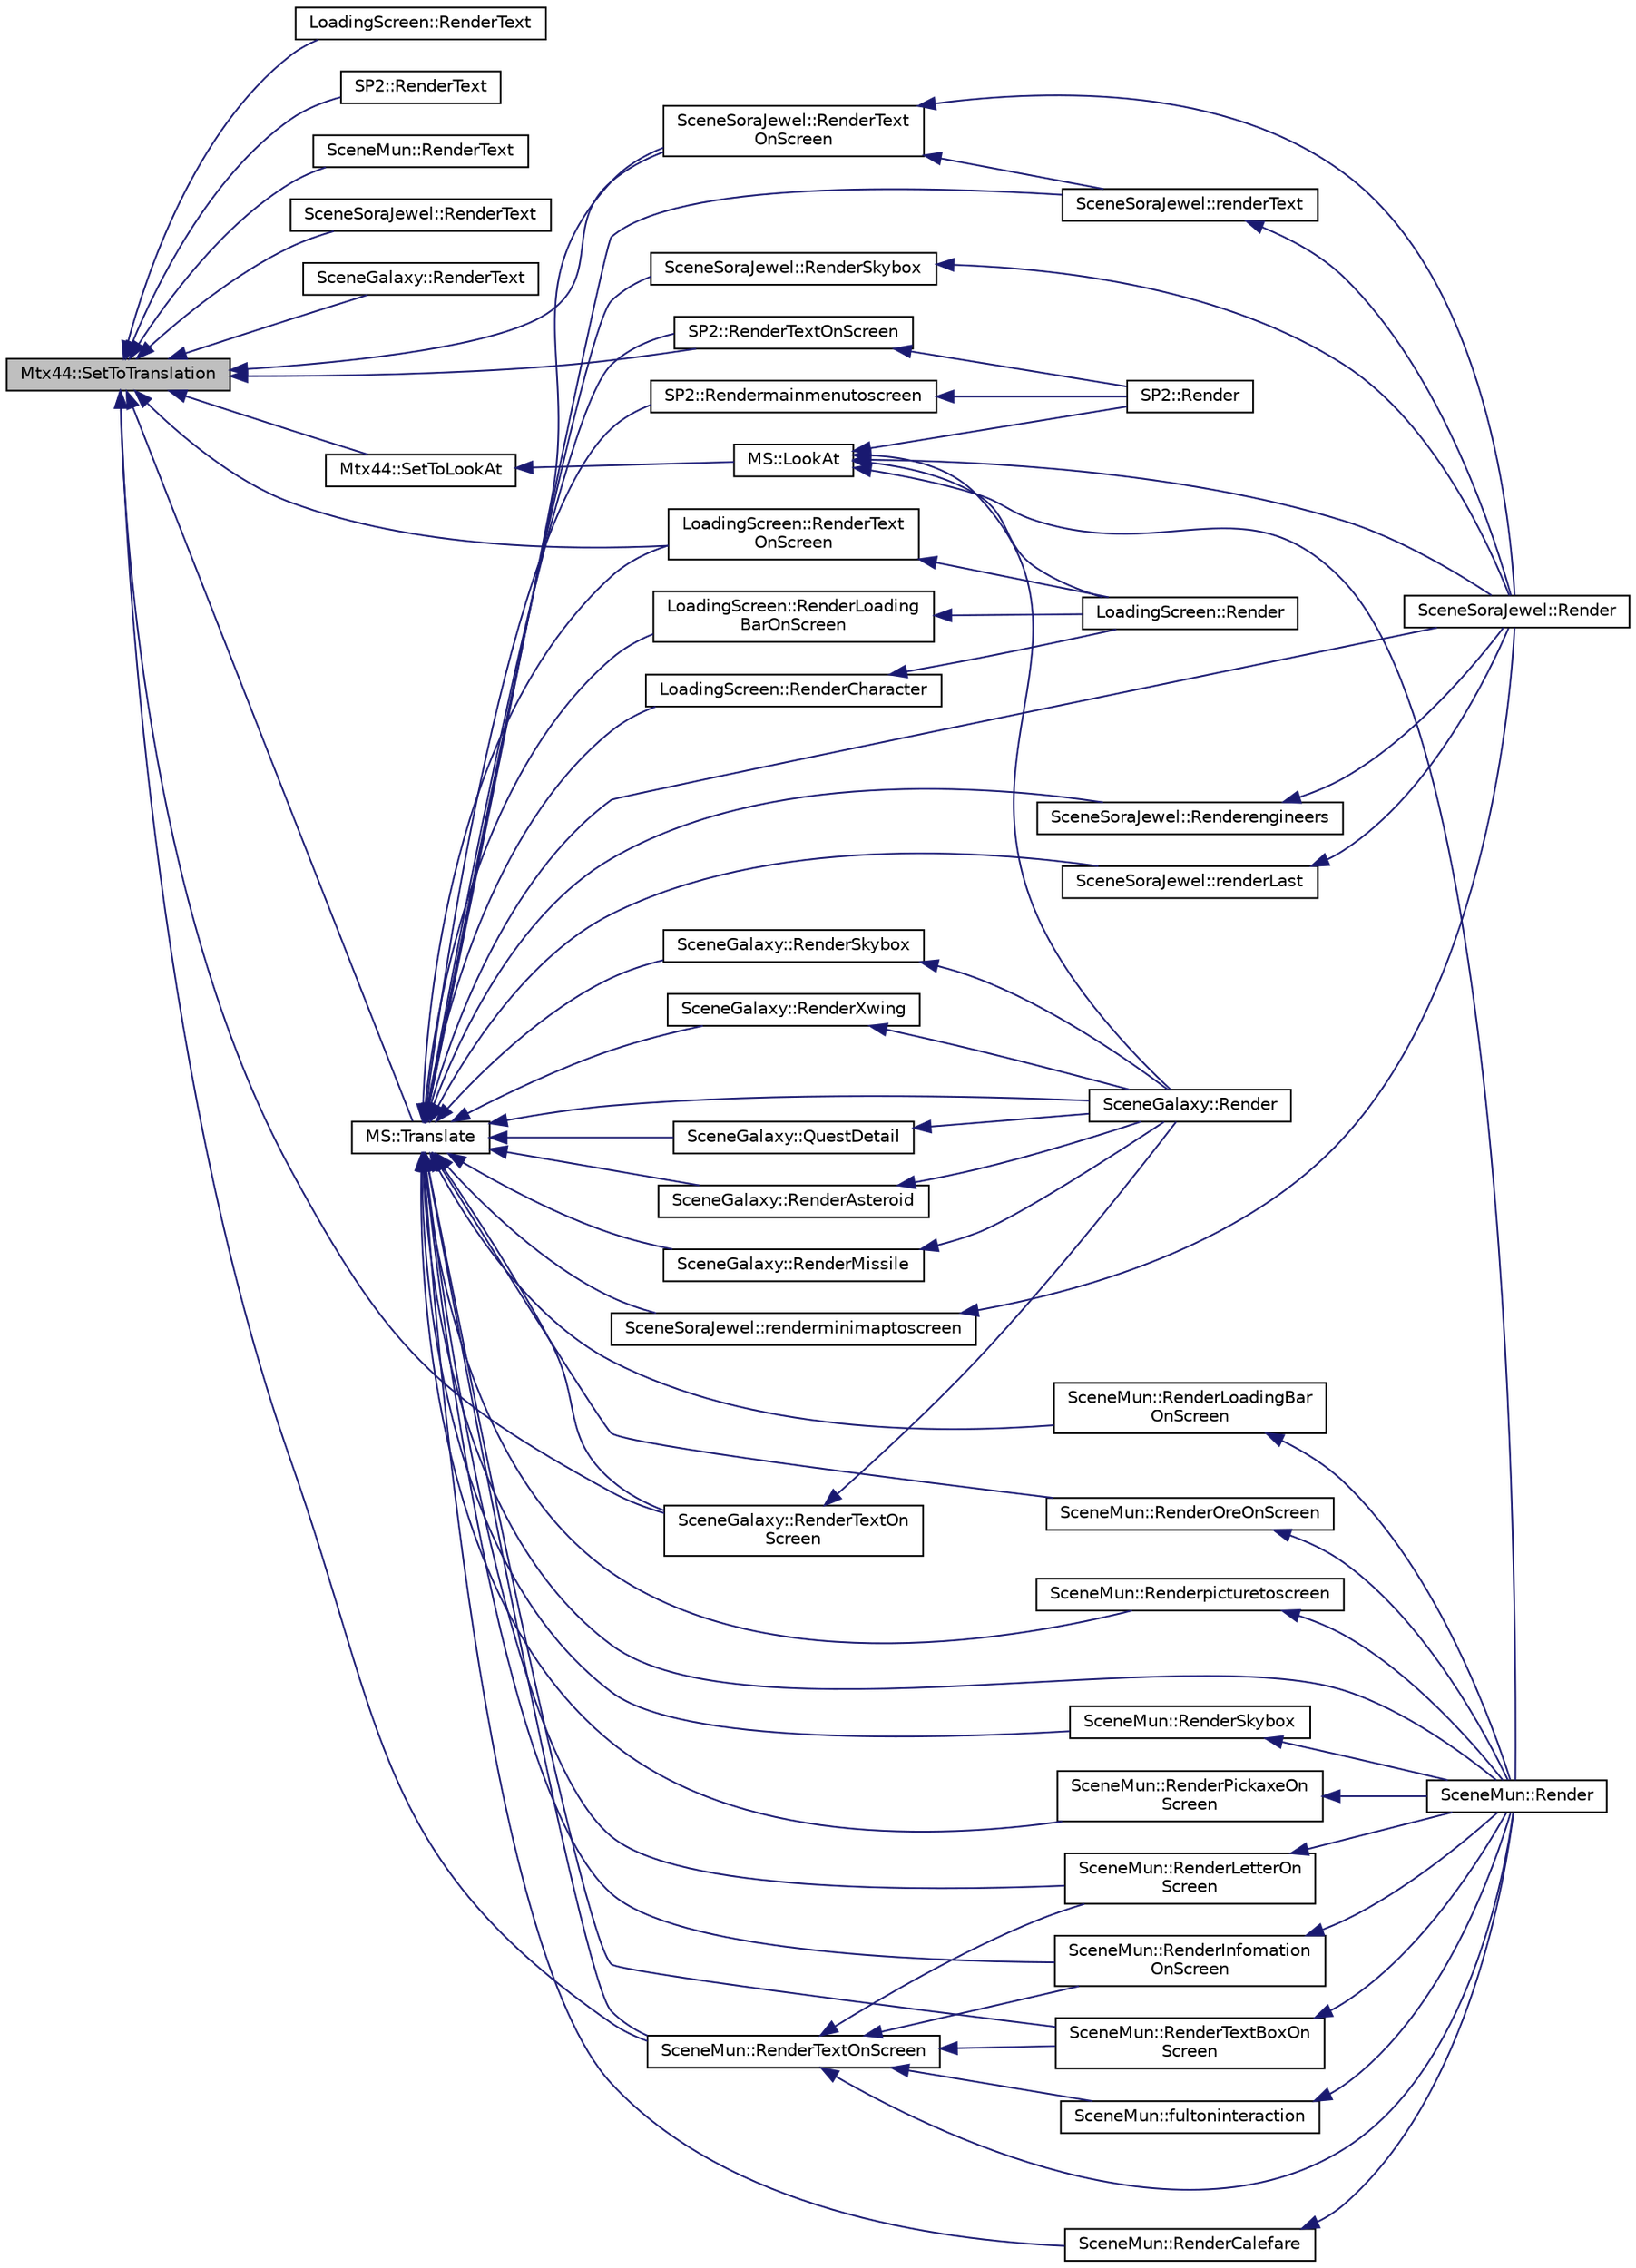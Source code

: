digraph "Mtx44::SetToTranslation"
{
  bgcolor="transparent";
  edge [fontname="Helvetica",fontsize="10",labelfontname="Helvetica",labelfontsize="10"];
  node [fontname="Helvetica",fontsize="10",shape=record];
  rankdir="LR";
  Node1 [label="Mtx44::SetToTranslation",height=0.2,width=0.4,color="black", fillcolor="grey75", style="filled", fontcolor="black"];
  Node1 -> Node2 [dir="back",color="midnightblue",fontsize="10",style="solid",fontname="Helvetica"];
  Node2 [label="LoadingScreen::RenderText",height=0.2,width=0.4,color="black",URL="$classLoadingScreen.html#a4fe97242b309801cef36ddb6c27aa33f",tooltip="Render Text Mesh. "];
  Node1 -> Node3 [dir="back",color="midnightblue",fontsize="10",style="solid",fontname="Helvetica"];
  Node3 [label="SP2::RenderText",height=0.2,width=0.4,color="black",URL="$classSP2.html#ab49c40d25cc25c6272e7943708a1867e",tooltip="Render Text Mesh. "];
  Node1 -> Node4 [dir="back",color="midnightblue",fontsize="10",style="solid",fontname="Helvetica"];
  Node4 [label="SceneMun::RenderText",height=0.2,width=0.4,color="black",URL="$classSceneMun.html#a1d77b180a95350c38686a2c14cc61f8c",tooltip="Renders text. "];
  Node1 -> Node5 [dir="back",color="midnightblue",fontsize="10",style="solid",fontname="Helvetica"];
  Node5 [label="SceneSoraJewel::RenderText",height=0.2,width=0.4,color="black",URL="$classSceneSoraJewel.html#aa2fff408d71b1367a1a40577b379b48e",tooltip="Render Text in the world space. "];
  Node1 -> Node6 [dir="back",color="midnightblue",fontsize="10",style="solid",fontname="Helvetica"];
  Node6 [label="SceneGalaxy::RenderText",height=0.2,width=0.4,color="black",URL="$classSceneGalaxy.html#a5928cf3f1666186f2f5506c8cef5c222",tooltip="SceneGalaxy RenderText function. "];
  Node1 -> Node7 [dir="back",color="midnightblue",fontsize="10",style="solid",fontname="Helvetica"];
  Node7 [label="LoadingScreen::RenderText\lOnScreen",height=0.2,width=0.4,color="black",URL="$classLoadingScreen.html#a2d9b6a7c706cf6986681680c4fe1347e",tooltip="Render Text Mesh on screen. "];
  Node7 -> Node8 [dir="back",color="midnightblue",fontsize="10",style="solid",fontname="Helvetica"];
  Node8 [label="LoadingScreen::Render",height=0.2,width=0.4,color="black",URL="$classLoadingScreen.html#a9325ad1fb08d5103eceefefe7cb1d316",tooltip="LoadingScreen main render function to render everything. "];
  Node1 -> Node9 [dir="back",color="midnightblue",fontsize="10",style="solid",fontname="Helvetica"];
  Node9 [label="SP2::RenderTextOnScreen",height=0.2,width=0.4,color="black",URL="$classSP2.html#ab642469a9e89925dafd3055a79b65cda",tooltip="Render Text Mesh on screen. "];
  Node9 -> Node10 [dir="back",color="midnightblue",fontsize="10",style="solid",fontname="Helvetica"];
  Node10 [label="SP2::Render",height=0.2,width=0.4,color="black",URL="$classSP2.html#a90159ea511cadcc99364c6f75d108a71",tooltip="SP2 main render function to render everything. "];
  Node1 -> Node11 [dir="back",color="midnightblue",fontsize="10",style="solid",fontname="Helvetica"];
  Node11 [label="SceneMun::RenderTextOnScreen",height=0.2,width=0.4,color="black",URL="$classSceneMun.html#aef2a871e94d3959496b6861918a7cfb9",tooltip="To render the texts on screen. "];
  Node11 -> Node12 [dir="back",color="midnightblue",fontsize="10",style="solid",fontname="Helvetica"];
  Node12 [label="SceneMun::Render",height=0.2,width=0.4,color="black",URL="$classSceneMun.html#aa953e0eaad928335a38aefe9df1021a6",tooltip="SceneMun&#39;s main render function. "];
  Node11 -> Node13 [dir="back",color="midnightblue",fontsize="10",style="solid",fontname="Helvetica"];
  Node13 [label="SceneMun::fultoninteraction",height=0.2,width=0.4,color="black",URL="$classSceneMun.html#aad2e9cc76f3cf7ae6c8c54288177b798",tooltip="Function that allows the extraction of NPCs from the map, sending them into the air. "];
  Node13 -> Node12 [dir="back",color="midnightblue",fontsize="10",style="solid",fontname="Helvetica"];
  Node11 -> Node14 [dir="back",color="midnightblue",fontsize="10",style="solid",fontname="Helvetica"];
  Node14 [label="SceneMun::RenderTextBoxOn\lScreen",height=0.2,width=0.4,color="black",URL="$classSceneMun.html#a39f4e2b8b18cd27b652e194e62a2e813",tooltip="Function that renders the textbox around the Texts. "];
  Node14 -> Node12 [dir="back",color="midnightblue",fontsize="10",style="solid",fontname="Helvetica"];
  Node11 -> Node15 [dir="back",color="midnightblue",fontsize="10",style="solid",fontname="Helvetica"];
  Node15 [label="SceneMun::RenderLetterOn\lScreen",height=0.2,width=0.4,color="black",URL="$classSceneMun.html#aa829350a783d56e436ccc3bd6354637d",tooltip="Function that renders the letter on screen when the interaction of recieving a letter. "];
  Node15 -> Node12 [dir="back",color="midnightblue",fontsize="10",style="solid",fontname="Helvetica"];
  Node11 -> Node16 [dir="back",color="midnightblue",fontsize="10",style="solid",fontname="Helvetica"];
  Node16 [label="SceneMun::RenderInfomation\lOnScreen",height=0.2,width=0.4,color="black",URL="$classSceneMun.html#a44fda537867e6ffe37a62e3c376dcaca",tooltip="Function that renders some texts when certain interactions are done. "];
  Node16 -> Node12 [dir="back",color="midnightblue",fontsize="10",style="solid",fontname="Helvetica"];
  Node1 -> Node17 [dir="back",color="midnightblue",fontsize="10",style="solid",fontname="Helvetica"];
  Node17 [label="SceneSoraJewel::RenderText\lOnScreen",height=0.2,width=0.4,color="black",URL="$classSceneSoraJewel.html#adc10e31e9c3c6c2c1861c1ee9a0757a7",tooltip="Renders text to the screen. "];
  Node17 -> Node18 [dir="back",color="midnightblue",fontsize="10",style="solid",fontname="Helvetica"];
  Node18 [label="SceneSoraJewel::Render",height=0.2,width=0.4,color="black",URL="$classSceneSoraJewel.html#a5609b1a03e5d60a01ac655e2f10bcfc9",tooltip="This function is the main and is responsible for getting the OBJ and or mesh to the sccene..."];
  Node17 -> Node19 [dir="back",color="midnightblue",fontsize="10",style="solid",fontname="Helvetica"];
  Node19 [label="SceneSoraJewel::renderText",height=0.2,width=0.4,color="black",URL="$classSceneSoraJewel.html#ac312f866a381cefeb0459b514a09af31",tooltip="This function renders the textbox and the chat. "];
  Node19 -> Node18 [dir="back",color="midnightblue",fontsize="10",style="solid",fontname="Helvetica"];
  Node1 -> Node20 [dir="back",color="midnightblue",fontsize="10",style="solid",fontname="Helvetica"];
  Node20 [label="SceneGalaxy::RenderTextOn\lScreen",height=0.2,width=0.4,color="black",URL="$classSceneGalaxy.html#a324c90773b62e2ad566d45f932fc7a53",tooltip="SceneGalaxy RenderTextOnScreen function. "];
  Node20 -> Node21 [dir="back",color="midnightblue",fontsize="10",style="solid",fontname="Helvetica"];
  Node21 [label="SceneGalaxy::Render",height=0.2,width=0.4,color="black",URL="$classSceneGalaxy.html#a08eb5a414e64d7dca3a14f1d6d48855a",tooltip="SceneGalaxy Render function. "];
  Node1 -> Node22 [dir="back",color="midnightblue",fontsize="10",style="solid",fontname="Helvetica"];
  Node22 [label="Mtx44::SetToLookAt",height=0.2,width=0.4,color="black",URL="$classMtx44.html#a7c3d2d30d9ed5bfca2ba97d0e570930f",tooltip="Set matrix to be a lookat matrix. "];
  Node22 -> Node23 [dir="back",color="midnightblue",fontsize="10",style="solid",fontname="Helvetica"];
  Node23 [label="MS::LookAt",height=0.2,width=0.4,color="black",URL="$classMS.html#a2638cd3249260877cc31329978fb6b38",tooltip="Setup lookat matrix and push to matrix stack. "];
  Node23 -> Node10 [dir="back",color="midnightblue",fontsize="10",style="solid",fontname="Helvetica"];
  Node23 -> Node8 [dir="back",color="midnightblue",fontsize="10",style="solid",fontname="Helvetica"];
  Node23 -> Node21 [dir="back",color="midnightblue",fontsize="10",style="solid",fontname="Helvetica"];
  Node23 -> Node12 [dir="back",color="midnightblue",fontsize="10",style="solid",fontname="Helvetica"];
  Node23 -> Node18 [dir="back",color="midnightblue",fontsize="10",style="solid",fontname="Helvetica"];
  Node1 -> Node24 [dir="back",color="midnightblue",fontsize="10",style="solid",fontname="Helvetica"];
  Node24 [label="MS::Translate",height=0.2,width=0.4,color="black",URL="$classMS.html#a7e94a35ce566fe3ec49c92b6c4bb663a",tooltip="Multiply the top matrix with a translation matrix based on the following parameters. "];
  Node24 -> Node25 [dir="back",color="midnightblue",fontsize="10",style="solid",fontname="Helvetica"];
  Node25 [label="SceneGalaxy::QuestDetail",height=0.2,width=0.4,color="black",URL="$classSceneGalaxy.html#a4202af12b97604987c313367fa793ded",tooltip="SceneGalaxy QuestDetail function. "];
  Node25 -> Node21 [dir="back",color="midnightblue",fontsize="10",style="solid",fontname="Helvetica"];
  Node24 -> Node21 [dir="back",color="midnightblue",fontsize="10",style="solid",fontname="Helvetica"];
  Node24 -> Node12 [dir="back",color="midnightblue",fontsize="10",style="solid",fontname="Helvetica"];
  Node24 -> Node18 [dir="back",color="midnightblue",fontsize="10",style="solid",fontname="Helvetica"];
  Node24 -> Node26 [dir="back",color="midnightblue",fontsize="10",style="solid",fontname="Helvetica"];
  Node26 [label="SceneGalaxy::RenderAsteroid",height=0.2,width=0.4,color="black",URL="$classSceneGalaxy.html#a5397c3999078f7483586df3f9ef7103d",tooltip="SceneGalaxy RenderAsteroid function. "];
  Node26 -> Node21 [dir="back",color="midnightblue",fontsize="10",style="solid",fontname="Helvetica"];
  Node24 -> Node27 [dir="back",color="midnightblue",fontsize="10",style="solid",fontname="Helvetica"];
  Node27 [label="SceneMun::RenderCalefare",height=0.2,width=0.4,color="black",URL="$classSceneMun.html#ab11b3cc6c813e304e108eeb6bcee2bea",tooltip="Function To render out the workers in the scene, Renders only the body. "];
  Node27 -> Node12 [dir="back",color="midnightblue",fontsize="10",style="solid",fontname="Helvetica"];
  Node24 -> Node28 [dir="back",color="midnightblue",fontsize="10",style="solid",fontname="Helvetica"];
  Node28 [label="LoadingScreen::RenderCharacter",height=0.2,width=0.4,color="black",URL="$classLoadingScreen.html#a636b226e561fc7327e5ddc51737d990d",tooltip="Function to render the moaving character. "];
  Node28 -> Node8 [dir="back",color="midnightblue",fontsize="10",style="solid",fontname="Helvetica"];
  Node24 -> Node29 [dir="back",color="midnightblue",fontsize="10",style="solid",fontname="Helvetica"];
  Node29 [label="SceneSoraJewel::Renderengineers",height=0.2,width=0.4,color="black",URL="$classSceneSoraJewel.html#a6ad88963e5a112a0b76a8fef584498fa",tooltip="Renders engineer, this function is placed in the Render() "];
  Node29 -> Node18 [dir="back",color="midnightblue",fontsize="10",style="solid",fontname="Helvetica"];
  Node24 -> Node16 [dir="back",color="midnightblue",fontsize="10",style="solid",fontname="Helvetica"];
  Node24 -> Node30 [dir="back",color="midnightblue",fontsize="10",style="solid",fontname="Helvetica"];
  Node30 [label="SceneSoraJewel::renderLast",height=0.2,width=0.4,color="black",URL="$classSceneSoraJewel.html#af5fa247ec16f76ecd7b0ced03709a8e5",tooltip="This function is placed in the Render() near the end so that we can avoid depth problems. "];
  Node30 -> Node18 [dir="back",color="midnightblue",fontsize="10",style="solid",fontname="Helvetica"];
  Node24 -> Node15 [dir="back",color="midnightblue",fontsize="10",style="solid",fontname="Helvetica"];
  Node24 -> Node31 [dir="back",color="midnightblue",fontsize="10",style="solid",fontname="Helvetica"];
  Node31 [label="LoadingScreen::RenderLoading\lBarOnScreen",height=0.2,width=0.4,color="black",URL="$classLoadingScreen.html#a1a5ec1ed6785374d8679cd687e5da221",tooltip="Function to render the loading bar on screen. "];
  Node31 -> Node8 [dir="back",color="midnightblue",fontsize="10",style="solid",fontname="Helvetica"];
  Node24 -> Node32 [dir="back",color="midnightblue",fontsize="10",style="solid",fontname="Helvetica"];
  Node32 [label="SceneMun::RenderLoadingBar\lOnScreen",height=0.2,width=0.4,color="black",URL="$classSceneMun.html#a6fbb430675fad994446c89abd7cd4172",tooltip="Function that renders the loading bar when certain interactions are made. "];
  Node32 -> Node12 [dir="back",color="midnightblue",fontsize="10",style="solid",fontname="Helvetica"];
  Node24 -> Node33 [dir="back",color="midnightblue",fontsize="10",style="solid",fontname="Helvetica"];
  Node33 [label="SP2::Rendermainmenutoscreen",height=0.2,width=0.4,color="black",URL="$classSP2.html#aac535f04258e670dde533f1f1b43ac11",tooltip="Render black screen. "];
  Node33 -> Node10 [dir="back",color="midnightblue",fontsize="10",style="solid",fontname="Helvetica"];
  Node24 -> Node34 [dir="back",color="midnightblue",fontsize="10",style="solid",fontname="Helvetica"];
  Node34 [label="SceneSoraJewel::renderminimaptoscreen",height=0.2,width=0.4,color="black",URL="$classSceneSoraJewel.html#a09e3c2a9ccddfd4990ec6f4756165835",tooltip="Renders minimap to the top right of screen. "];
  Node34 -> Node18 [dir="back",color="midnightblue",fontsize="10",style="solid",fontname="Helvetica"];
  Node24 -> Node35 [dir="back",color="midnightblue",fontsize="10",style="solid",fontname="Helvetica"];
  Node35 [label="SceneGalaxy::RenderMissile",height=0.2,width=0.4,color="black",URL="$classSceneGalaxy.html#ab4e4c417fbebf427e3e781b0192d4b28",tooltip="SceneGalaxy RenderMissile function. "];
  Node35 -> Node21 [dir="back",color="midnightblue",fontsize="10",style="solid",fontname="Helvetica"];
  Node24 -> Node36 [dir="back",color="midnightblue",fontsize="10",style="solid",fontname="Helvetica"];
  Node36 [label="SceneMun::RenderOreOnScreen",height=0.2,width=0.4,color="black",URL="$classSceneMun.html#a98d3f7ccf0bc23471078feb4234c6875",tooltip="Function that Renders the Ore onto the screen when certain ore is mined interaction occurs..."];
  Node36 -> Node12 [dir="back",color="midnightblue",fontsize="10",style="solid",fontname="Helvetica"];
  Node24 -> Node37 [dir="back",color="midnightblue",fontsize="10",style="solid",fontname="Helvetica"];
  Node37 [label="SceneMun::RenderPickaxeOn\lScreen",height=0.2,width=0.4,color="black",URL="$classSceneMun.html#a4836086356b9848bd3e9debba97c0fa7",tooltip="Function To render the Pickaxe of one of the interactions onto the screen. "];
  Node37 -> Node12 [dir="back",color="midnightblue",fontsize="10",style="solid",fontname="Helvetica"];
  Node24 -> Node38 [dir="back",color="midnightblue",fontsize="10",style="solid",fontname="Helvetica"];
  Node38 [label="SceneMun::Renderpicturetoscreen",height=0.2,width=0.4,color="black",URL="$classSceneMun.html#a3ab723079e46daa91d6c4ce5e5c2a611",tooltip="to render the minimap to screen "];
  Node38 -> Node12 [dir="back",color="midnightblue",fontsize="10",style="solid",fontname="Helvetica"];
  Node24 -> Node39 [dir="back",color="midnightblue",fontsize="10",style="solid",fontname="Helvetica"];
  Node39 [label="SceneMun::RenderSkybox",height=0.2,width=0.4,color="black",URL="$classSceneMun.html#a961ba9904303b349e1238d163b7844b6",tooltip="Renders the Skybox of the scene. "];
  Node39 -> Node12 [dir="back",color="midnightblue",fontsize="10",style="solid",fontname="Helvetica"];
  Node24 -> Node40 [dir="back",color="midnightblue",fontsize="10",style="solid",fontname="Helvetica"];
  Node40 [label="SceneSoraJewel::RenderSkybox",height=0.2,width=0.4,color="black",URL="$classSceneSoraJewel.html#ae79e80f601a34fb22b0fc26eef81a832",tooltip="Renders skybox and is placed separately to prevent confusion. "];
  Node40 -> Node18 [dir="back",color="midnightblue",fontsize="10",style="solid",fontname="Helvetica"];
  Node24 -> Node41 [dir="back",color="midnightblue",fontsize="10",style="solid",fontname="Helvetica"];
  Node41 [label="SceneGalaxy::RenderSkybox",height=0.2,width=0.4,color="black",URL="$classSceneGalaxy.html#a86ea50f0410e7388d01731a422186167",tooltip="SceneGalaxy RenderSkybox function. "];
  Node41 -> Node21 [dir="back",color="midnightblue",fontsize="10",style="solid",fontname="Helvetica"];
  Node24 -> Node19 [dir="back",color="midnightblue",fontsize="10",style="solid",fontname="Helvetica"];
  Node24 -> Node14 [dir="back",color="midnightblue",fontsize="10",style="solid",fontname="Helvetica"];
  Node24 -> Node7 [dir="back",color="midnightblue",fontsize="10",style="solid",fontname="Helvetica"];
  Node24 -> Node9 [dir="back",color="midnightblue",fontsize="10",style="solid",fontname="Helvetica"];
  Node24 -> Node11 [dir="back",color="midnightblue",fontsize="10",style="solid",fontname="Helvetica"];
  Node24 -> Node17 [dir="back",color="midnightblue",fontsize="10",style="solid",fontname="Helvetica"];
  Node24 -> Node20 [dir="back",color="midnightblue",fontsize="10",style="solid",fontname="Helvetica"];
  Node24 -> Node42 [dir="back",color="midnightblue",fontsize="10",style="solid",fontname="Helvetica"];
  Node42 [label="SceneGalaxy::RenderXwing",height=0.2,width=0.4,color="black",URL="$classSceneGalaxy.html#a367ab19038c3d53cc2c00a37c1bfdc90",tooltip="SceneGalaxy RenderXWing function. "];
  Node42 -> Node21 [dir="back",color="midnightblue",fontsize="10",style="solid",fontname="Helvetica"];
}
